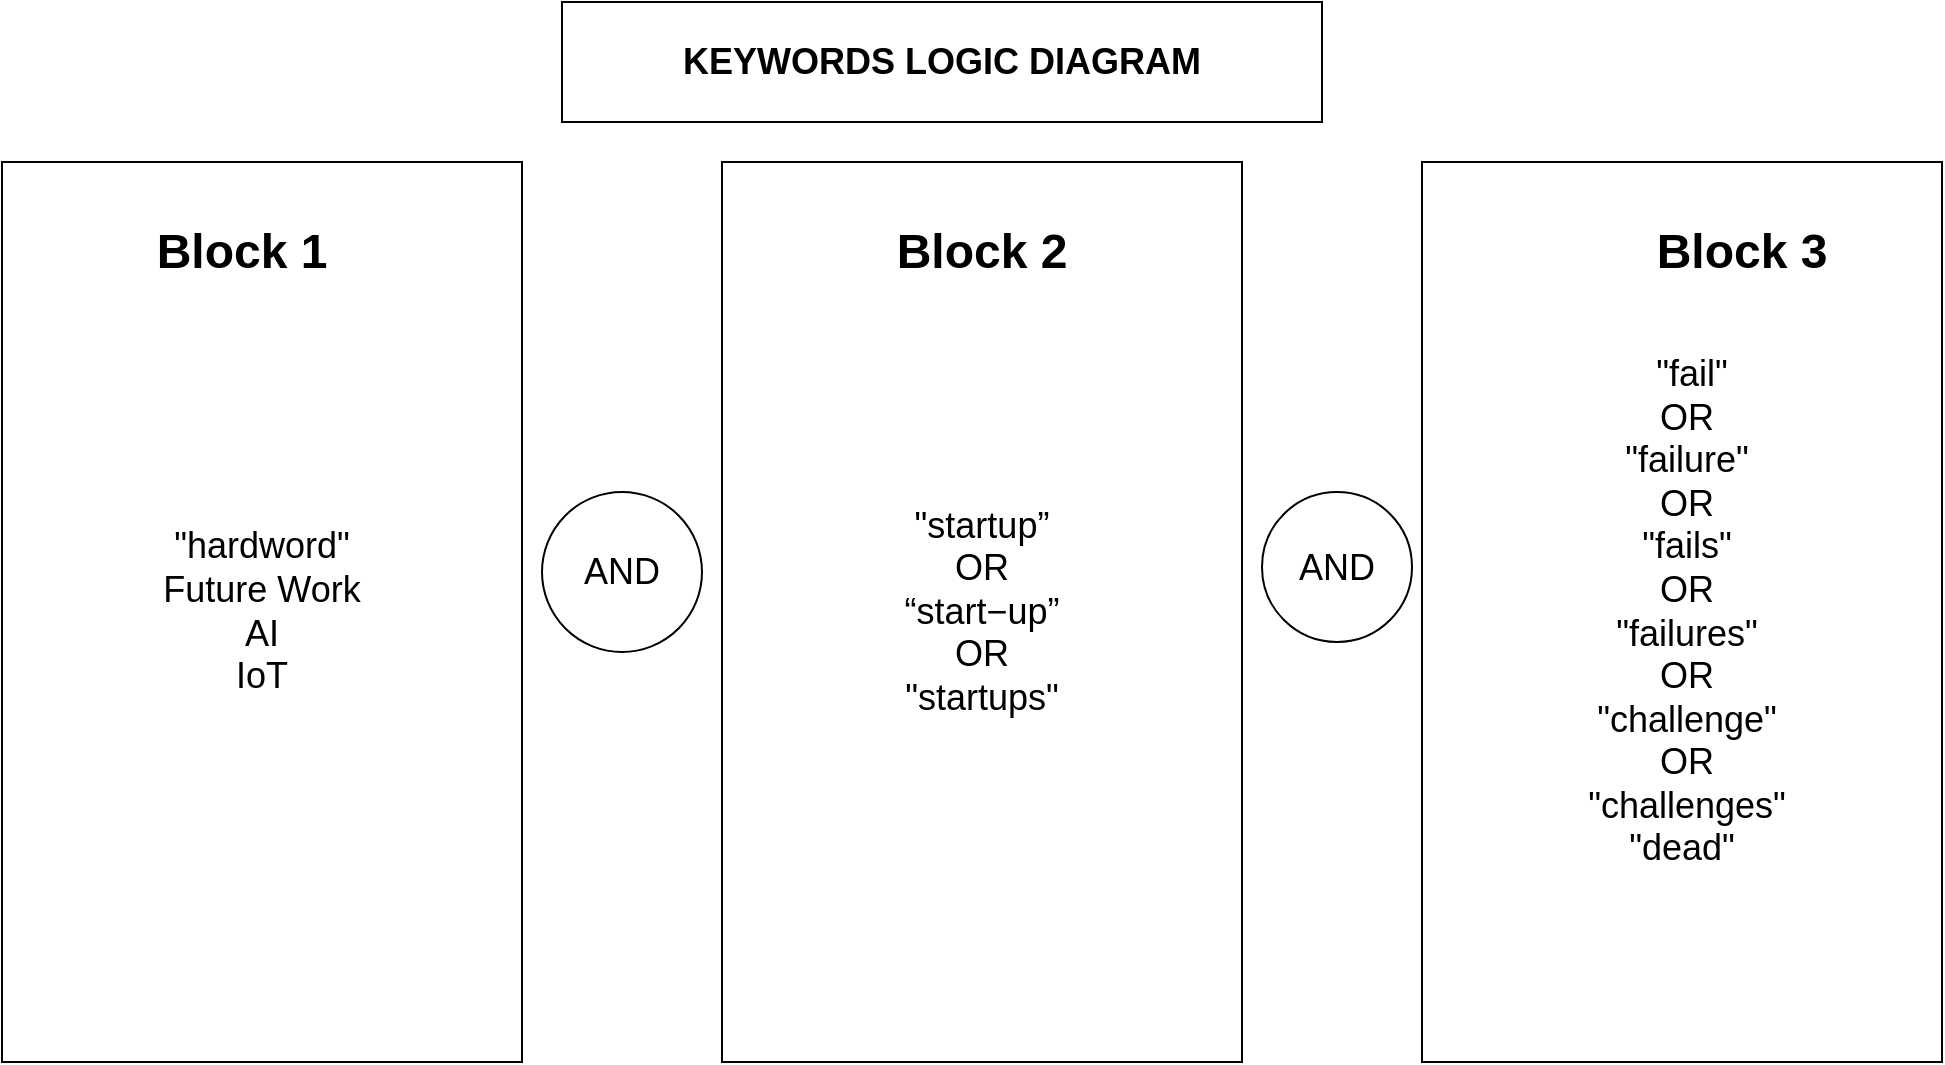 <mxfile version="16.5.1" type="device" pages="2"><diagram id="qxp0xppxXggqwTeKE2GF" name="Page-1"><mxGraphModel dx="1600" dy="1679" grid="1" gridSize="10" guides="1" tooltips="1" connect="1" arrows="1" fold="1" page="1" pageScale="1" pageWidth="850" pageHeight="1100" math="0" shadow="0"><root><mxCell id="0"/><mxCell id="1" parent="0"/><mxCell id="5c7Vw0HzTomTe9dhdRL9-2" value="&lt;font style=&quot;font-size: 18px&quot;&gt;AND&lt;/font&gt;" style="ellipse;whiteSpace=wrap;html=1;aspect=fixed;" parent="1" vertex="1"><mxGeometry x="-100" y="165" width="80" height="80" as="geometry"/></mxCell><mxCell id="5c7Vw0HzTomTe9dhdRL9-4" value="&lt;font style=&quot;font-size: 18px&quot;&gt;AND&lt;/font&gt;" style="ellipse;whiteSpace=wrap;html=1;aspect=fixed;" parent="1" vertex="1"><mxGeometry x="260" y="165" width="75" height="75" as="geometry"/></mxCell><mxCell id="5c7Vw0HzTomTe9dhdRL9-12" value="&amp;nbsp;&amp;nbsp;&quot;fail&quot;&lt;br&gt;&amp;nbsp;OR&lt;br&gt;&amp;nbsp;&quot;failure&quot;&lt;br&gt;&amp;nbsp;OR&lt;br&gt;&amp;nbsp;&quot;fails&quot;&lt;br&gt;&amp;nbsp;OR&lt;br&gt;&amp;nbsp;&quot;failures&quot;&lt;br&gt;&amp;nbsp;OR&lt;br&gt;&amp;nbsp;&quot;challenge&quot;&lt;br&gt;&amp;nbsp;OR&lt;br&gt;&amp;nbsp;&quot;challenges&quot;&lt;br&gt;&quot;dead&quot;" style="rounded=0;whiteSpace=wrap;html=1;fontSize=18;align=center;" parent="1" vertex="1"><mxGeometry x="340" width="260" height="450" as="geometry"/></mxCell><mxCell id="5c7Vw0HzTomTe9dhdRL9-13" value="&quot;startup”&lt;br&gt;OR&lt;br&gt;“start−up”&lt;br&gt;OR&lt;br&gt;&quot;startups&quot;" style="rounded=0;whiteSpace=wrap;html=1;fontSize=18;align=center;" parent="1" vertex="1"><mxGeometry x="-10" width="260" height="450" as="geometry"/></mxCell><mxCell id="5c7Vw0HzTomTe9dhdRL9-14" value="&quot;hardword&quot;&lt;br&gt;Future Work&lt;br&gt;AI&lt;br&gt;IoT" style="rounded=0;whiteSpace=wrap;html=1;fontSize=18;align=center;" parent="1" vertex="1"><mxGeometry x="-370" width="260" height="450" as="geometry"/></mxCell><mxCell id="5c7Vw0HzTomTe9dhdRL9-16" value="&lt;b&gt;KEYWORDS LOGIC DIAGRAM&lt;/b&gt;" style="rounded=0;whiteSpace=wrap;html=1;fontSize=18;align=center;" parent="1" vertex="1"><mxGeometry x="-90" y="-80" width="380" height="60" as="geometry"/></mxCell><mxCell id="PwyZb7FzAQwm4Mc4W0sD-3" value="&lt;font style=&quot;font-size: 24px&quot;&gt;&lt;b&gt;Block 1&lt;/b&gt;&lt;/font&gt;" style="text;html=1;strokeColor=none;fillColor=none;align=center;verticalAlign=middle;whiteSpace=wrap;rounded=0;" parent="1" vertex="1"><mxGeometry x="-330" width="160" height="90" as="geometry"/></mxCell><mxCell id="PwyZb7FzAQwm4Mc4W0sD-4" value="&lt;font style=&quot;font-size: 24px&quot;&gt;&lt;b&gt;Block 2&lt;/b&gt;&lt;/font&gt;" style="text;html=1;strokeColor=none;fillColor=none;align=center;verticalAlign=middle;whiteSpace=wrap;rounded=0;" parent="1" vertex="1"><mxGeometry x="40" width="160" height="90" as="geometry"/></mxCell><mxCell id="PwyZb7FzAQwm4Mc4W0sD-5" value="&lt;font style=&quot;font-size: 24px&quot;&gt;&lt;b&gt;Block 3&lt;/b&gt;&lt;/font&gt;" style="text;html=1;strokeColor=none;fillColor=none;align=center;verticalAlign=middle;whiteSpace=wrap;rounded=0;" parent="1" vertex="1"><mxGeometry x="420" width="160" height="90" as="geometry"/></mxCell></root></mxGraphModel></diagram><diagram name="Copy of Page-1" id="33AIFDtArQQrxA3P-7xt"><mxGraphModel dx="2350" dy="2258" grid="1" gridSize="10" guides="1" tooltips="1" connect="1" arrows="1" fold="1" page="1" pageScale="1" pageWidth="850" pageHeight="1100" math="0" shadow="0"><root><mxCell id="oGPC6bQ1uVIuO1Sb3U-P-0"/><mxCell id="oGPC6bQ1uVIuO1Sb3U-P-1" parent="oGPC6bQ1uVIuO1Sb3U-P-0"/><mxCell id="oGPC6bQ1uVIuO1Sb3U-P-2" value="&lt;font style=&quot;font-size: 18px&quot;&gt;AND&lt;/font&gt;" style="ellipse;whiteSpace=wrap;html=1;aspect=fixed;" vertex="1" parent="oGPC6bQ1uVIuO1Sb3U-P-1"><mxGeometry x="-100" y="277.5" width="80" height="80" as="geometry"/></mxCell><mxCell id="oGPC6bQ1uVIuO1Sb3U-P-3" value="&lt;font style=&quot;font-size: 18px&quot;&gt;AND&lt;/font&gt;" style="ellipse;whiteSpace=wrap;html=1;aspect=fixed;" vertex="1" parent="oGPC6bQ1uVIuO1Sb3U-P-1"><mxGeometry x="265" y="280" width="75" height="75" as="geometry"/></mxCell><mxCell id="oGPC6bQ1uVIuO1Sb3U-P-4" value="&amp;nbsp;&amp;nbsp;&quot;fail&quot;&lt;br&gt;&amp;nbsp;OR&lt;br&gt;&amp;nbsp;&quot;failure&quot;&lt;br&gt;&amp;nbsp;OR&lt;br&gt;&amp;nbsp;&quot;fails&quot;&lt;br&gt;&amp;nbsp;OR&lt;br&gt;&amp;nbsp;&quot;failures&quot;&lt;br&gt;&amp;nbsp;OR&lt;br&gt;&amp;nbsp;&quot;challenge&quot;&lt;br&gt;&amp;nbsp;OR&lt;br&gt;&amp;nbsp;&quot;challenges&quot;&lt;br&gt;&quot;dead&quot;" style="rounded=0;whiteSpace=wrap;html=1;fontSize=18;align=center;" vertex="1" parent="oGPC6bQ1uVIuO1Sb3U-P-1"><mxGeometry x="340" width="260" height="650" as="geometry"/></mxCell><mxCell id="oGPC6bQ1uVIuO1Sb3U-P-5" value="&quot;startup”&lt;br&gt;OR&lt;br&gt;“start−up”&lt;br&gt;OR&lt;br&gt;&quot;startups&quot;" style="rounded=0;whiteSpace=wrap;html=1;fontSize=18;align=center;" vertex="1" parent="oGPC6bQ1uVIuO1Sb3U-P-1"><mxGeometry x="-10" width="270" height="640" as="geometry"/></mxCell><mxCell id="oGPC6bQ1uVIuO1Sb3U-P-6" value="&lt;br&gt;&quot;hardword&quot;&lt;br&gt;&lt;br&gt;&lt;b style=&quot;color: rgb(255 , 51 , 51)&quot;&gt;AI&lt;br&gt;&lt;/b&gt;&lt;font color=&quot;#3333ff&quot;&gt;&lt;b&gt;OR&lt;/b&gt;&lt;/font&gt;&lt;br&gt;&lt;b style=&quot;color: rgb(255 , 51 , 51)&quot;&gt;IoT&lt;br&gt;&lt;/b&gt;&lt;b style=&quot;color: rgb(51 , 51 , 255)&quot;&gt;OR&lt;/b&gt;&lt;br&gt;&lt;div style=&quot;color: rgb(255 , 51 , 51)&quot;&gt;&lt;b&gt;Drone&lt;/b&gt;&lt;/div&gt;&lt;div style=&quot;color: rgb(255 , 51 , 51)&quot;&gt;&lt;b style=&quot;color: rgb(51 , 51 , 255)&quot;&gt;OR&lt;/b&gt;&lt;b&gt;&lt;br&gt;&lt;/b&gt;&lt;/div&gt;&lt;div style=&quot;color: rgb(255 , 51 , 51)&quot;&gt;&lt;b&gt;&amp;nbsp;Startups&lt;/b&gt;&lt;/div&gt;&lt;b style=&quot;color: rgb(51 , 51 , 255)&quot;&gt;OR&lt;/b&gt;&lt;b style=&quot;color: rgb(255 , 51 , 51)&quot;&gt;&amp;nbsp;&lt;/b&gt;&lt;b style=&quot;color: rgb(51 , 51 , 255)&quot;&gt;&lt;br&gt;&lt;/b&gt;&lt;div style=&quot;color: rgb(255 , 51 , 51)&quot;&gt;&lt;b&gt;CPU&lt;br&gt;&lt;/b&gt;&lt;b style=&quot;color: rgb(51 , 51 , 255)&quot;&gt;OR&lt;/b&gt;&lt;b&gt;&lt;br&gt;&lt;/b&gt;&lt;/div&gt;&lt;div style=&quot;color: rgb(255 , 51 , 51)&quot;&gt;&lt;b&gt;&amp;nbsp;Drone&lt;br&gt;&lt;/b&gt;&lt;b style=&quot;color: rgb(51 , 51 , 255)&quot;&gt;OR&lt;/b&gt;&lt;b&gt;&lt;br&gt;&lt;/b&gt;&lt;/div&gt;&lt;div style=&quot;color: rgb(255 , 51 , 51)&quot;&gt;&lt;b&gt;Monitor&lt;br&gt;&lt;/b&gt;&lt;b style=&quot;color: rgb(51 , 51 , 255)&quot;&gt;OR&lt;/b&gt;&lt;b&gt;&lt;br&gt;&lt;/b&gt;&lt;/div&gt;&lt;div style=&quot;color: rgb(255 , 51 , 51)&quot;&gt;&lt;b&gt;&amp;nbsp;Laptops&lt;br&gt;&lt;/b&gt;&lt;b style=&quot;color: rgb(51 , 51 , 255)&quot;&gt;OR&lt;/b&gt;&lt;b&gt;&lt;br&gt;&lt;/b&gt;&lt;/div&gt;&lt;div style=&quot;color: rgb(255 , 51 , 51) ; font-weight: bold&quot;&gt;&lt;br&gt;&lt;/div&gt;" style="rounded=0;whiteSpace=wrap;html=1;fontSize=18;align=center;" vertex="1" parent="oGPC6bQ1uVIuO1Sb3U-P-1"><mxGeometry x="-370" width="260" height="640" as="geometry"/></mxCell><mxCell id="oGPC6bQ1uVIuO1Sb3U-P-7" value="&lt;font color=&quot;#ff8000&quot;&gt;&lt;b&gt;Future Work KEYWORDS LOGIC DIAGRAM&lt;/b&gt;&lt;/font&gt;" style="rounded=0;whiteSpace=wrap;html=1;fontSize=18;align=center;" vertex="1" parent="oGPC6bQ1uVIuO1Sb3U-P-1"><mxGeometry x="-130" y="-80" width="460" height="60" as="geometry"/></mxCell><mxCell id="oGPC6bQ1uVIuO1Sb3U-P-8" value="&lt;font style=&quot;font-size: 24px&quot;&gt;&lt;b&gt;&lt;font color=&quot;#3333ff&quot;&gt;Block 1&lt;br&gt;&lt;span style=&quot;font-size: 18px&quot;&gt;Future Work&lt;/span&gt;&lt;/font&gt;&lt;br&gt;&lt;/b&gt;&lt;/font&gt;" style="text;html=1;strokeColor=none;fillColor=none;align=center;verticalAlign=middle;whiteSpace=wrap;rounded=0;" vertex="1" parent="oGPC6bQ1uVIuO1Sb3U-P-1"><mxGeometry x="-320" y="20" width="160" height="90" as="geometry"/></mxCell><mxCell id="oGPC6bQ1uVIuO1Sb3U-P-9" value="&lt;font style=&quot;font-size: 24px&quot;&gt;&lt;b&gt;Block 2&lt;/b&gt;&lt;/font&gt;" style="text;html=1;strokeColor=none;fillColor=none;align=center;verticalAlign=middle;whiteSpace=wrap;rounded=0;" vertex="1" parent="oGPC6bQ1uVIuO1Sb3U-P-1"><mxGeometry x="40" width="160" height="90" as="geometry"/></mxCell><mxCell id="oGPC6bQ1uVIuO1Sb3U-P-10" value="&lt;font style=&quot;font-size: 24px&quot;&gt;&lt;b&gt;Block 3&lt;/b&gt;&lt;/font&gt;" style="text;html=1;strokeColor=none;fillColor=none;align=center;verticalAlign=middle;whiteSpace=wrap;rounded=0;" vertex="1" parent="oGPC6bQ1uVIuO1Sb3U-P-1"><mxGeometry x="420" width="160" height="90" as="geometry"/></mxCell></root></mxGraphModel></diagram></mxfile>